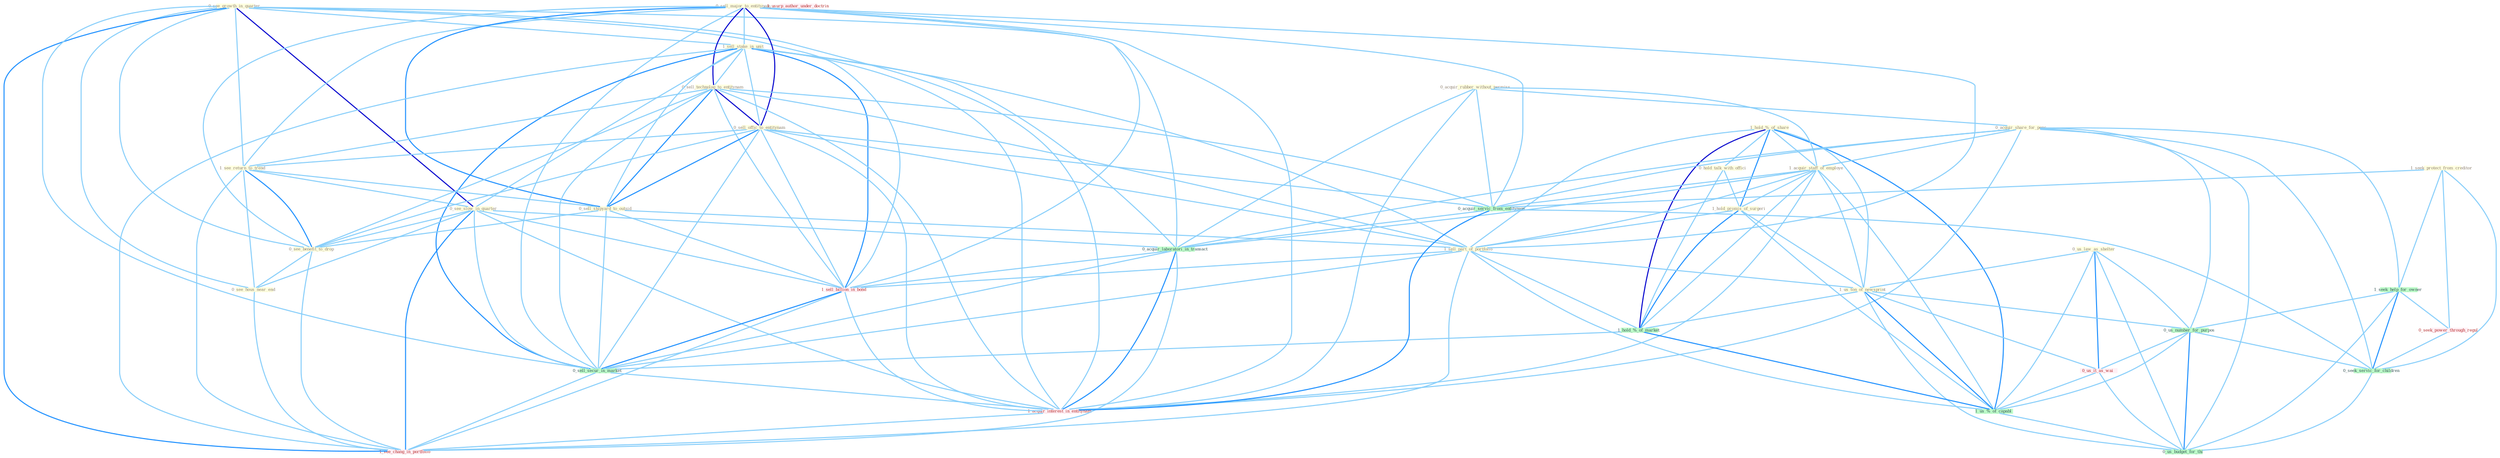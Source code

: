 Graph G{ 
    node
    [shape=polygon,style=filled,width=.5,height=.06,color="#BDFCC9",fixedsize=true,fontsize=4,
    fontcolor="#2f4f4f"];
    {node
    [color="#ffffe0", fontcolor="#8b7d6b"] "0_see_growth_in_quarter " "1_hold_%_of_share " "0_sell_major_to_entitynam " "1_sell_stake_in_unit " "0_sell_technolog_to_entitynam " "0_hold_talk_with_offici " "0_acquir_rubber_without_permiss " "0_acquir_share_for_penc " "0_sell_offic_to_entitynam " "0_us_law_as_shelter " "1_see_return_to_trend " "0_sell_shipyard_to_outsid " "1_acquir_staff_of_employe " "0_see_slow_in_quarter " "1_hold_promis_of_surgeri " "0_see_benefit_to_drop " "0_see_hous_near_end " "1_sell_part_of_portfolio " "1_seek_protect_from_creditor " "1_us_ton_of_newsprint "}
{node [color="#fff0f5", fontcolor="#b22222"] "0_seek_power_through_regul " "1_sell_billion_in_bond " "0_us_it_as_wai " "1_usurp_author_under_doctrin " "1_acquir_interest_in_entitynam " "1_see_chang_in_portfolio "}
edge [color="#B0E2FF"];

	"0_see_growth_in_quarter " -- "1_sell_stake_in_unit " [w="1", color="#87cefa" ];
	"0_see_growth_in_quarter " -- "1_see_return_to_trend " [w="1", color="#87cefa" ];
	"0_see_growth_in_quarter " -- "0_see_slow_in_quarter " [w="3", color="#0000cd" , len=0.6];
	"0_see_growth_in_quarter " -- "0_see_benefit_to_drop " [w="1", color="#87cefa" ];
	"0_see_growth_in_quarter " -- "0_see_hous_near_end " [w="1", color="#87cefa" ];
	"0_see_growth_in_quarter " -- "0_acquir_laboratori_in_transact " [w="1", color="#87cefa" ];
	"0_see_growth_in_quarter " -- "1_sell_billion_in_bond " [w="1", color="#87cefa" ];
	"0_see_growth_in_quarter " -- "0_sell_secur_in_market " [w="1", color="#87cefa" ];
	"0_see_growth_in_quarter " -- "1_acquir_interest_in_entitynam " [w="1", color="#87cefa" ];
	"0_see_growth_in_quarter " -- "1_see_chang_in_portfolio " [w="2", color="#1e90ff" , len=0.8];
	"1_hold_%_of_share " -- "0_hold_talk_with_offici " [w="1", color="#87cefa" ];
	"1_hold_%_of_share " -- "1_acquir_staff_of_employe " [w="1", color="#87cefa" ];
	"1_hold_%_of_share " -- "1_hold_promis_of_surgeri " [w="2", color="#1e90ff" , len=0.8];
	"1_hold_%_of_share " -- "1_sell_part_of_portfolio " [w="1", color="#87cefa" ];
	"1_hold_%_of_share " -- "1_us_ton_of_newsprint " [w="1", color="#87cefa" ];
	"1_hold_%_of_share " -- "1_hold_%_of_market " [w="3", color="#0000cd" , len=0.6];
	"1_hold_%_of_share " -- "1_us_%_of_capabl " [w="2", color="#1e90ff" , len=0.8];
	"0_sell_major_to_entitynam " -- "1_sell_stake_in_unit " [w="1", color="#87cefa" ];
	"0_sell_major_to_entitynam " -- "0_sell_technolog_to_entitynam " [w="3", color="#0000cd" , len=0.6];
	"0_sell_major_to_entitynam " -- "0_sell_offic_to_entitynam " [w="3", color="#0000cd" , len=0.6];
	"0_sell_major_to_entitynam " -- "1_see_return_to_trend " [w="1", color="#87cefa" ];
	"0_sell_major_to_entitynam " -- "0_sell_shipyard_to_outsid " [w="2", color="#1e90ff" , len=0.8];
	"0_sell_major_to_entitynam " -- "0_see_benefit_to_drop " [w="1", color="#87cefa" ];
	"0_sell_major_to_entitynam " -- "1_sell_part_of_portfolio " [w="1", color="#87cefa" ];
	"0_sell_major_to_entitynam " -- "0_acquir_servic_from_entitynam " [w="1", color="#87cefa" ];
	"0_sell_major_to_entitynam " -- "1_sell_billion_in_bond " [w="1", color="#87cefa" ];
	"0_sell_major_to_entitynam " -- "0_sell_secur_in_market " [w="1", color="#87cefa" ];
	"0_sell_major_to_entitynam " -- "1_acquir_interest_in_entitynam " [w="1", color="#87cefa" ];
	"1_sell_stake_in_unit " -- "0_sell_technolog_to_entitynam " [w="1", color="#87cefa" ];
	"1_sell_stake_in_unit " -- "0_sell_offic_to_entitynam " [w="1", color="#87cefa" ];
	"1_sell_stake_in_unit " -- "0_sell_shipyard_to_outsid " [w="1", color="#87cefa" ];
	"1_sell_stake_in_unit " -- "0_see_slow_in_quarter " [w="1", color="#87cefa" ];
	"1_sell_stake_in_unit " -- "1_sell_part_of_portfolio " [w="1", color="#87cefa" ];
	"1_sell_stake_in_unit " -- "0_acquir_laboratori_in_transact " [w="1", color="#87cefa" ];
	"1_sell_stake_in_unit " -- "1_sell_billion_in_bond " [w="2", color="#1e90ff" , len=0.8];
	"1_sell_stake_in_unit " -- "0_sell_secur_in_market " [w="2", color="#1e90ff" , len=0.8];
	"1_sell_stake_in_unit " -- "1_acquir_interest_in_entitynam " [w="1", color="#87cefa" ];
	"1_sell_stake_in_unit " -- "1_see_chang_in_portfolio " [w="1", color="#87cefa" ];
	"0_sell_technolog_to_entitynam " -- "0_sell_offic_to_entitynam " [w="3", color="#0000cd" , len=0.6];
	"0_sell_technolog_to_entitynam " -- "1_see_return_to_trend " [w="1", color="#87cefa" ];
	"0_sell_technolog_to_entitynam " -- "0_sell_shipyard_to_outsid " [w="2", color="#1e90ff" , len=0.8];
	"0_sell_technolog_to_entitynam " -- "0_see_benefit_to_drop " [w="1", color="#87cefa" ];
	"0_sell_technolog_to_entitynam " -- "1_sell_part_of_portfolio " [w="1", color="#87cefa" ];
	"0_sell_technolog_to_entitynam " -- "0_acquir_servic_from_entitynam " [w="1", color="#87cefa" ];
	"0_sell_technolog_to_entitynam " -- "1_sell_billion_in_bond " [w="1", color="#87cefa" ];
	"0_sell_technolog_to_entitynam " -- "0_sell_secur_in_market " [w="1", color="#87cefa" ];
	"0_sell_technolog_to_entitynam " -- "1_acquir_interest_in_entitynam " [w="1", color="#87cefa" ];
	"0_hold_talk_with_offici " -- "1_hold_promis_of_surgeri " [w="1", color="#87cefa" ];
	"0_hold_talk_with_offici " -- "1_hold_%_of_market " [w="1", color="#87cefa" ];
	"0_acquir_rubber_without_permiss " -- "0_acquir_share_for_penc " [w="1", color="#87cefa" ];
	"0_acquir_rubber_without_permiss " -- "1_acquir_staff_of_employe " [w="1", color="#87cefa" ];
	"0_acquir_rubber_without_permiss " -- "0_acquir_servic_from_entitynam " [w="1", color="#87cefa" ];
	"0_acquir_rubber_without_permiss " -- "0_acquir_laboratori_in_transact " [w="1", color="#87cefa" ];
	"0_acquir_rubber_without_permiss " -- "1_acquir_interest_in_entitynam " [w="1", color="#87cefa" ];
	"0_acquir_share_for_penc " -- "1_acquir_staff_of_employe " [w="1", color="#87cefa" ];
	"0_acquir_share_for_penc " -- "1_seek_help_for_owner " [w="1", color="#87cefa" ];
	"0_acquir_share_for_penc " -- "0_acquir_servic_from_entitynam " [w="1", color="#87cefa" ];
	"0_acquir_share_for_penc " -- "0_us_number_for_purpos " [w="1", color="#87cefa" ];
	"0_acquir_share_for_penc " -- "0_acquir_laboratori_in_transact " [w="1", color="#87cefa" ];
	"0_acquir_share_for_penc " -- "1_acquir_interest_in_entitynam " [w="1", color="#87cefa" ];
	"0_acquir_share_for_penc " -- "0_seek_servic_for_children " [w="1", color="#87cefa" ];
	"0_acquir_share_for_penc " -- "0_us_budget_for_thi " [w="1", color="#87cefa" ];
	"0_sell_offic_to_entitynam " -- "1_see_return_to_trend " [w="1", color="#87cefa" ];
	"0_sell_offic_to_entitynam " -- "0_sell_shipyard_to_outsid " [w="2", color="#1e90ff" , len=0.8];
	"0_sell_offic_to_entitynam " -- "0_see_benefit_to_drop " [w="1", color="#87cefa" ];
	"0_sell_offic_to_entitynam " -- "1_sell_part_of_portfolio " [w="1", color="#87cefa" ];
	"0_sell_offic_to_entitynam " -- "0_acquir_servic_from_entitynam " [w="1", color="#87cefa" ];
	"0_sell_offic_to_entitynam " -- "1_sell_billion_in_bond " [w="1", color="#87cefa" ];
	"0_sell_offic_to_entitynam " -- "0_sell_secur_in_market " [w="1", color="#87cefa" ];
	"0_sell_offic_to_entitynam " -- "1_acquir_interest_in_entitynam " [w="1", color="#87cefa" ];
	"0_us_law_as_shelter " -- "1_us_ton_of_newsprint " [w="1", color="#87cefa" ];
	"0_us_law_as_shelter " -- "0_us_number_for_purpos " [w="1", color="#87cefa" ];
	"0_us_law_as_shelter " -- "0_us_it_as_wai " [w="2", color="#1e90ff" , len=0.8];
	"0_us_law_as_shelter " -- "1_us_%_of_capabl " [w="1", color="#87cefa" ];
	"0_us_law_as_shelter " -- "0_us_budget_for_thi " [w="1", color="#87cefa" ];
	"1_see_return_to_trend " -- "0_sell_shipyard_to_outsid " [w="1", color="#87cefa" ];
	"1_see_return_to_trend " -- "0_see_slow_in_quarter " [w="1", color="#87cefa" ];
	"1_see_return_to_trend " -- "0_see_benefit_to_drop " [w="2", color="#1e90ff" , len=0.8];
	"1_see_return_to_trend " -- "0_see_hous_near_end " [w="1", color="#87cefa" ];
	"1_see_return_to_trend " -- "1_see_chang_in_portfolio " [w="1", color="#87cefa" ];
	"0_sell_shipyard_to_outsid " -- "0_see_benefit_to_drop " [w="1", color="#87cefa" ];
	"0_sell_shipyard_to_outsid " -- "1_sell_part_of_portfolio " [w="1", color="#87cefa" ];
	"0_sell_shipyard_to_outsid " -- "1_sell_billion_in_bond " [w="1", color="#87cefa" ];
	"0_sell_shipyard_to_outsid " -- "0_sell_secur_in_market " [w="1", color="#87cefa" ];
	"1_acquir_staff_of_employe " -- "1_hold_promis_of_surgeri " [w="1", color="#87cefa" ];
	"1_acquir_staff_of_employe " -- "1_sell_part_of_portfolio " [w="1", color="#87cefa" ];
	"1_acquir_staff_of_employe " -- "1_us_ton_of_newsprint " [w="1", color="#87cefa" ];
	"1_acquir_staff_of_employe " -- "0_acquir_servic_from_entitynam " [w="1", color="#87cefa" ];
	"1_acquir_staff_of_employe " -- "1_hold_%_of_market " [w="1", color="#87cefa" ];
	"1_acquir_staff_of_employe " -- "0_acquir_laboratori_in_transact " [w="1", color="#87cefa" ];
	"1_acquir_staff_of_employe " -- "1_us_%_of_capabl " [w="1", color="#87cefa" ];
	"1_acquir_staff_of_employe " -- "1_acquir_interest_in_entitynam " [w="1", color="#87cefa" ];
	"0_see_slow_in_quarter " -- "0_see_benefit_to_drop " [w="1", color="#87cefa" ];
	"0_see_slow_in_quarter " -- "0_see_hous_near_end " [w="1", color="#87cefa" ];
	"0_see_slow_in_quarter " -- "0_acquir_laboratori_in_transact " [w="1", color="#87cefa" ];
	"0_see_slow_in_quarter " -- "1_sell_billion_in_bond " [w="1", color="#87cefa" ];
	"0_see_slow_in_quarter " -- "0_sell_secur_in_market " [w="1", color="#87cefa" ];
	"0_see_slow_in_quarter " -- "1_acquir_interest_in_entitynam " [w="1", color="#87cefa" ];
	"0_see_slow_in_quarter " -- "1_see_chang_in_portfolio " [w="2", color="#1e90ff" , len=0.8];
	"1_hold_promis_of_surgeri " -- "1_sell_part_of_portfolio " [w="1", color="#87cefa" ];
	"1_hold_promis_of_surgeri " -- "1_us_ton_of_newsprint " [w="1", color="#87cefa" ];
	"1_hold_promis_of_surgeri " -- "1_hold_%_of_market " [w="2", color="#1e90ff" , len=0.8];
	"1_hold_promis_of_surgeri " -- "1_us_%_of_capabl " [w="1", color="#87cefa" ];
	"0_see_benefit_to_drop " -- "0_see_hous_near_end " [w="1", color="#87cefa" ];
	"0_see_benefit_to_drop " -- "1_see_chang_in_portfolio " [w="1", color="#87cefa" ];
	"0_see_hous_near_end " -- "1_see_chang_in_portfolio " [w="1", color="#87cefa" ];
	"1_sell_part_of_portfolio " -- "1_us_ton_of_newsprint " [w="1", color="#87cefa" ];
	"1_sell_part_of_portfolio " -- "1_hold_%_of_market " [w="1", color="#87cefa" ];
	"1_sell_part_of_portfolio " -- "1_sell_billion_in_bond " [w="1", color="#87cefa" ];
	"1_sell_part_of_portfolio " -- "1_us_%_of_capabl " [w="1", color="#87cefa" ];
	"1_sell_part_of_portfolio " -- "0_sell_secur_in_market " [w="1", color="#87cefa" ];
	"1_sell_part_of_portfolio " -- "1_see_chang_in_portfolio " [w="1", color="#87cefa" ];
	"1_seek_protect_from_creditor " -- "1_seek_help_for_owner " [w="1", color="#87cefa" ];
	"1_seek_protect_from_creditor " -- "0_acquir_servic_from_entitynam " [w="1", color="#87cefa" ];
	"1_seek_protect_from_creditor " -- "0_seek_power_through_regul " [w="1", color="#87cefa" ];
	"1_seek_protect_from_creditor " -- "0_seek_servic_for_children " [w="1", color="#87cefa" ];
	"1_us_ton_of_newsprint " -- "1_hold_%_of_market " [w="1", color="#87cefa" ];
	"1_us_ton_of_newsprint " -- "0_us_number_for_purpos " [w="1", color="#87cefa" ];
	"1_us_ton_of_newsprint " -- "0_us_it_as_wai " [w="1", color="#87cefa" ];
	"1_us_ton_of_newsprint " -- "1_us_%_of_capabl " [w="2", color="#1e90ff" , len=0.8];
	"1_us_ton_of_newsprint " -- "0_us_budget_for_thi " [w="1", color="#87cefa" ];
	"1_seek_help_for_owner " -- "0_seek_power_through_regul " [w="1", color="#87cefa" ];
	"1_seek_help_for_owner " -- "0_us_number_for_purpos " [w="1", color="#87cefa" ];
	"1_seek_help_for_owner " -- "0_seek_servic_for_children " [w="2", color="#1e90ff" , len=0.8];
	"1_seek_help_for_owner " -- "0_us_budget_for_thi " [w="1", color="#87cefa" ];
	"0_acquir_servic_from_entitynam " -- "0_acquir_laboratori_in_transact " [w="1", color="#87cefa" ];
	"0_acquir_servic_from_entitynam " -- "1_acquir_interest_in_entitynam " [w="2", color="#1e90ff" , len=0.8];
	"0_acquir_servic_from_entitynam " -- "0_seek_servic_for_children " [w="1", color="#87cefa" ];
	"1_hold_%_of_market " -- "1_us_%_of_capabl " [w="2", color="#1e90ff" , len=0.8];
	"1_hold_%_of_market " -- "0_sell_secur_in_market " [w="1", color="#87cefa" ];
	"0_seek_power_through_regul " -- "0_seek_servic_for_children " [w="1", color="#87cefa" ];
	"0_us_number_for_purpos " -- "0_us_it_as_wai " [w="1", color="#87cefa" ];
	"0_us_number_for_purpos " -- "1_us_%_of_capabl " [w="1", color="#87cefa" ];
	"0_us_number_for_purpos " -- "0_seek_servic_for_children " [w="1", color="#87cefa" ];
	"0_us_number_for_purpos " -- "0_us_budget_for_thi " [w="2", color="#1e90ff" , len=0.8];
	"0_acquir_laboratori_in_transact " -- "1_sell_billion_in_bond " [w="1", color="#87cefa" ];
	"0_acquir_laboratori_in_transact " -- "0_sell_secur_in_market " [w="1", color="#87cefa" ];
	"0_acquir_laboratori_in_transact " -- "1_acquir_interest_in_entitynam " [w="2", color="#1e90ff" , len=0.8];
	"0_acquir_laboratori_in_transact " -- "1_see_chang_in_portfolio " [w="1", color="#87cefa" ];
	"1_sell_billion_in_bond " -- "0_sell_secur_in_market " [w="2", color="#1e90ff" , len=0.8];
	"1_sell_billion_in_bond " -- "1_acquir_interest_in_entitynam " [w="1", color="#87cefa" ];
	"1_sell_billion_in_bond " -- "1_see_chang_in_portfolio " [w="1", color="#87cefa" ];
	"0_us_it_as_wai " -- "1_us_%_of_capabl " [w="1", color="#87cefa" ];
	"0_us_it_as_wai " -- "0_us_budget_for_thi " [w="1", color="#87cefa" ];
	"1_us_%_of_capabl " -- "0_us_budget_for_thi " [w="1", color="#87cefa" ];
	"0_sell_secur_in_market " -- "1_acquir_interest_in_entitynam " [w="1", color="#87cefa" ];
	"0_sell_secur_in_market " -- "1_see_chang_in_portfolio " [w="1", color="#87cefa" ];
	"1_acquir_interest_in_entitynam " -- "1_see_chang_in_portfolio " [w="1", color="#87cefa" ];
	"0_seek_servic_for_children " -- "0_us_budget_for_thi " [w="1", color="#87cefa" ];
}